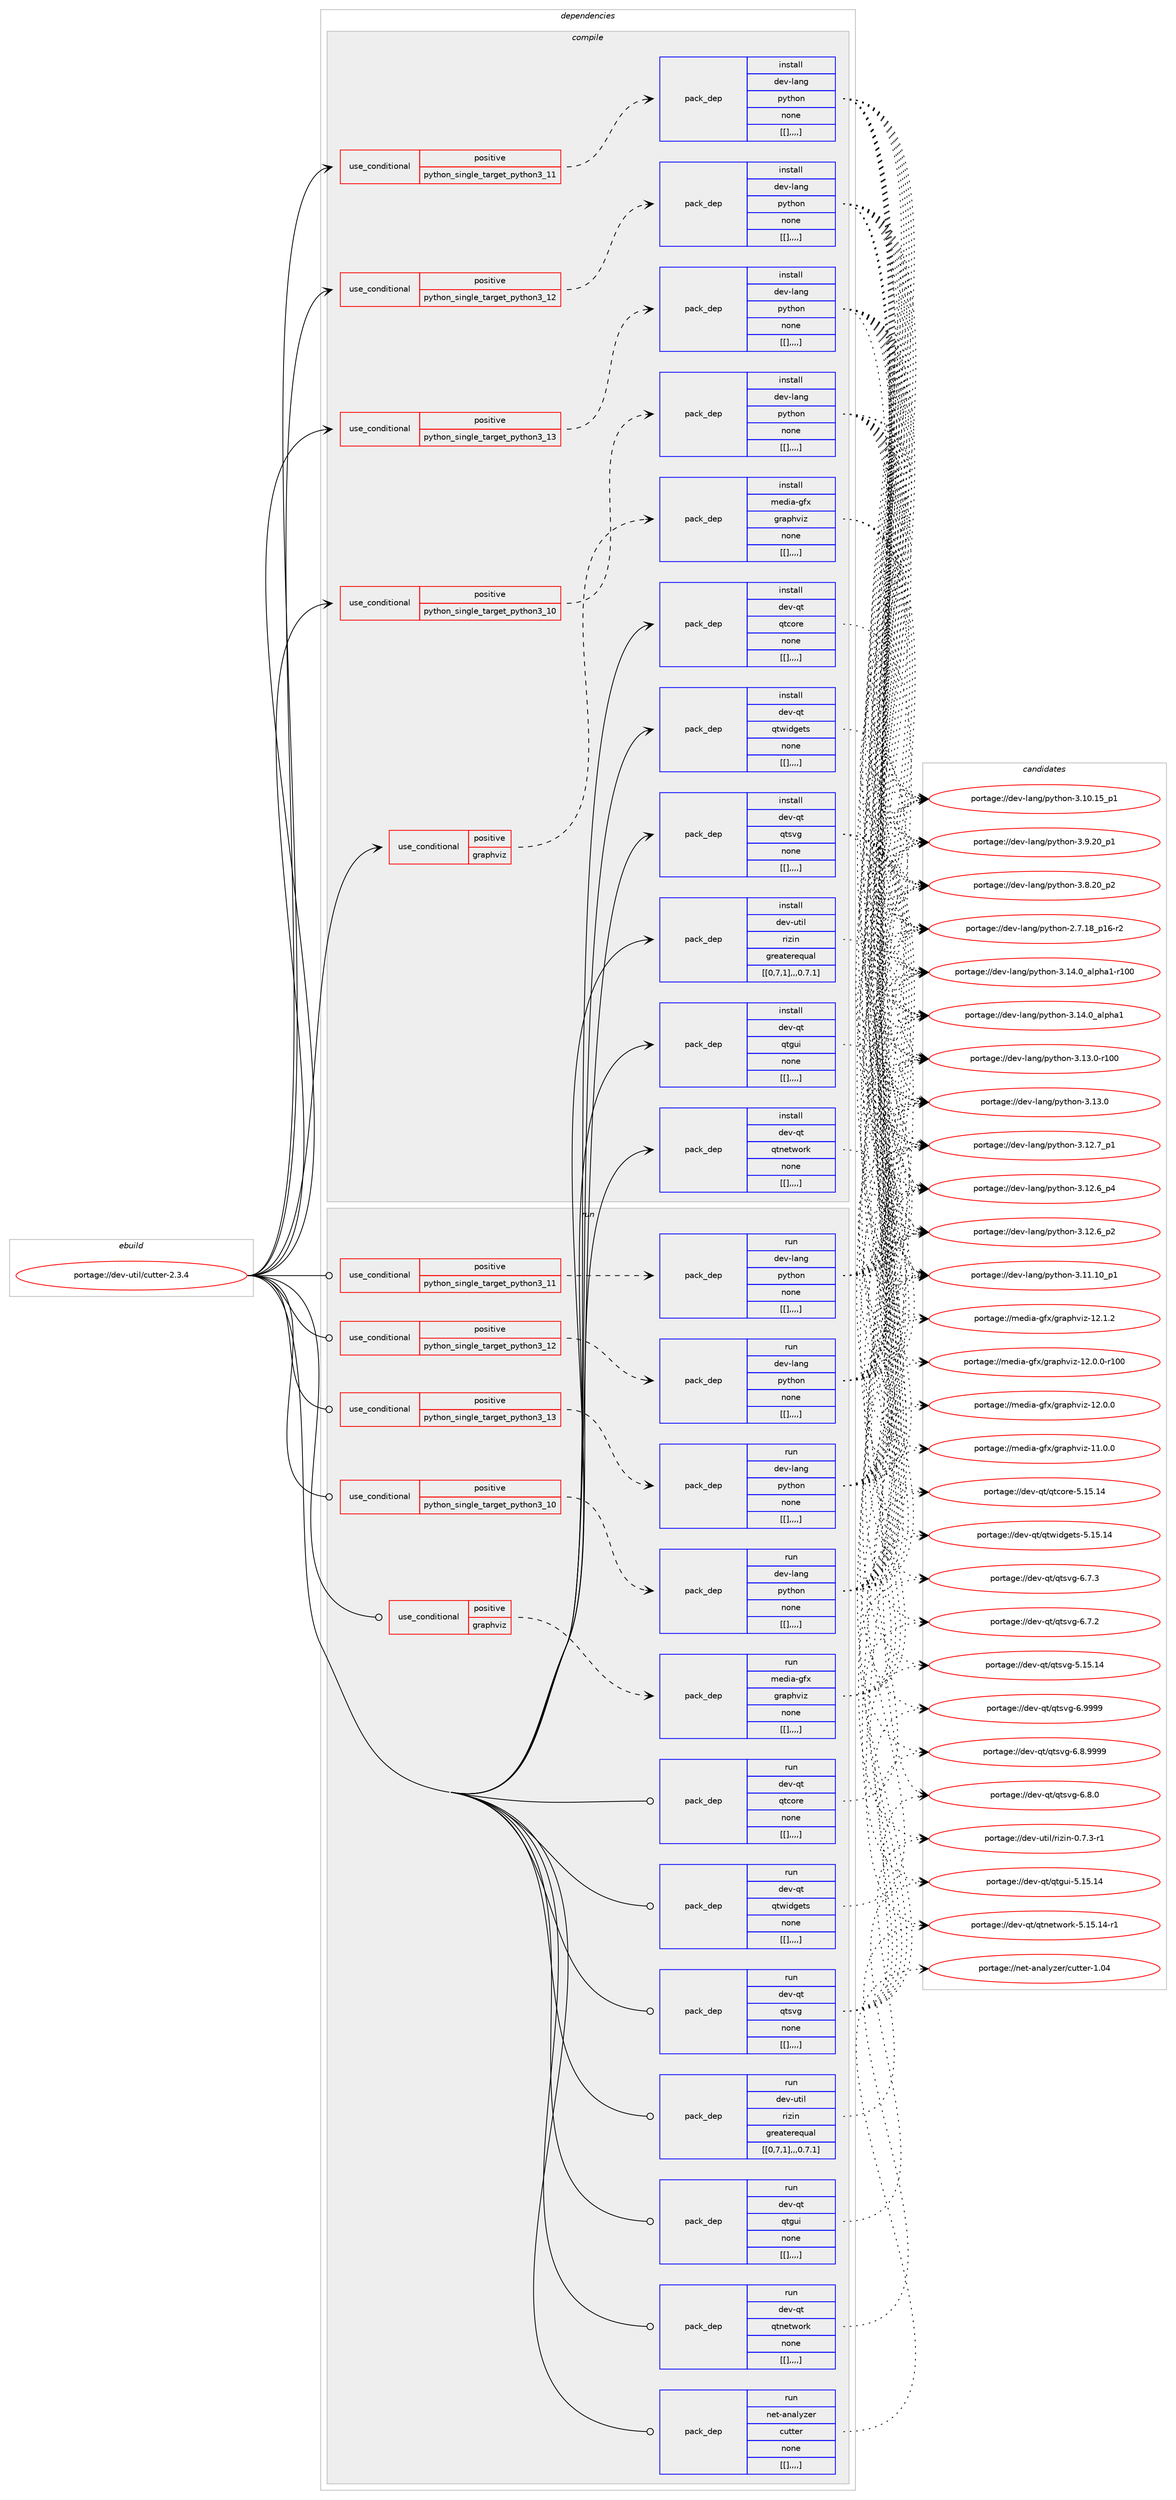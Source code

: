digraph prolog {

# *************
# Graph options
# *************

newrank=true;
concentrate=true;
compound=true;
graph [rankdir=LR,fontname=Helvetica,fontsize=10,ranksep=1.5];#, ranksep=2.5, nodesep=0.2];
edge  [arrowhead=vee];
node  [fontname=Helvetica,fontsize=10];

# **********
# The ebuild
# **********

subgraph cluster_leftcol {
color=gray;
label=<<i>ebuild</i>>;
id [label="portage://dev-util/cutter-2.3.4", color=red, width=4, href="../dev-util/cutter-2.3.4.svg"];
}

# ****************
# The dependencies
# ****************

subgraph cluster_midcol {
color=gray;
label=<<i>dependencies</i>>;
subgraph cluster_compile {
fillcolor="#eeeeee";
style=filled;
label=<<i>compile</i>>;
subgraph cond64745 {
dependency225465 [label=<<TABLE BORDER="0" CELLBORDER="1" CELLSPACING="0" CELLPADDING="4"><TR><TD ROWSPAN="3" CELLPADDING="10">use_conditional</TD></TR><TR><TD>positive</TD></TR><TR><TD>graphviz</TD></TR></TABLE>>, shape=none, color=red];
subgraph pack159254 {
dependency225512 [label=<<TABLE BORDER="0" CELLBORDER="1" CELLSPACING="0" CELLPADDING="4" WIDTH="220"><TR><TD ROWSPAN="6" CELLPADDING="30">pack_dep</TD></TR><TR><TD WIDTH="110">install</TD></TR><TR><TD>media-gfx</TD></TR><TR><TD>graphviz</TD></TR><TR><TD>none</TD></TR><TR><TD>[[],,,,]</TD></TR></TABLE>>, shape=none, color=blue];
}
dependency225465:e -> dependency225512:w [weight=20,style="dashed",arrowhead="vee"];
}
id:e -> dependency225465:w [weight=20,style="solid",arrowhead="vee"];
subgraph cond64761 {
dependency225524 [label=<<TABLE BORDER="0" CELLBORDER="1" CELLSPACING="0" CELLPADDING="4"><TR><TD ROWSPAN="3" CELLPADDING="10">use_conditional</TD></TR><TR><TD>positive</TD></TR><TR><TD>python_single_target_python3_10</TD></TR></TABLE>>, shape=none, color=red];
subgraph pack159266 {
dependency225565 [label=<<TABLE BORDER="0" CELLBORDER="1" CELLSPACING="0" CELLPADDING="4" WIDTH="220"><TR><TD ROWSPAN="6" CELLPADDING="30">pack_dep</TD></TR><TR><TD WIDTH="110">install</TD></TR><TR><TD>dev-lang</TD></TR><TR><TD>python</TD></TR><TR><TD>none</TD></TR><TR><TD>[[],,,,]</TD></TR></TABLE>>, shape=none, color=blue];
}
dependency225524:e -> dependency225565:w [weight=20,style="dashed",arrowhead="vee"];
}
id:e -> dependency225524:w [weight=20,style="solid",arrowhead="vee"];
subgraph cond64805 {
dependency225615 [label=<<TABLE BORDER="0" CELLBORDER="1" CELLSPACING="0" CELLPADDING="4"><TR><TD ROWSPAN="3" CELLPADDING="10">use_conditional</TD></TR><TR><TD>positive</TD></TR><TR><TD>python_single_target_python3_11</TD></TR></TABLE>>, shape=none, color=red];
subgraph pack159319 {
dependency225618 [label=<<TABLE BORDER="0" CELLBORDER="1" CELLSPACING="0" CELLPADDING="4" WIDTH="220"><TR><TD ROWSPAN="6" CELLPADDING="30">pack_dep</TD></TR><TR><TD WIDTH="110">install</TD></TR><TR><TD>dev-lang</TD></TR><TR><TD>python</TD></TR><TR><TD>none</TD></TR><TR><TD>[[],,,,]</TD></TR></TABLE>>, shape=none, color=blue];
}
dependency225615:e -> dependency225618:w [weight=20,style="dashed",arrowhead="vee"];
}
id:e -> dependency225615:w [weight=20,style="solid",arrowhead="vee"];
subgraph cond64808 {
dependency225629 [label=<<TABLE BORDER="0" CELLBORDER="1" CELLSPACING="0" CELLPADDING="4"><TR><TD ROWSPAN="3" CELLPADDING="10">use_conditional</TD></TR><TR><TD>positive</TD></TR><TR><TD>python_single_target_python3_12</TD></TR></TABLE>>, shape=none, color=red];
subgraph pack159339 {
dependency225675 [label=<<TABLE BORDER="0" CELLBORDER="1" CELLSPACING="0" CELLPADDING="4" WIDTH="220"><TR><TD ROWSPAN="6" CELLPADDING="30">pack_dep</TD></TR><TR><TD WIDTH="110">install</TD></TR><TR><TD>dev-lang</TD></TR><TR><TD>python</TD></TR><TR><TD>none</TD></TR><TR><TD>[[],,,,]</TD></TR></TABLE>>, shape=none, color=blue];
}
dependency225629:e -> dependency225675:w [weight=20,style="dashed",arrowhead="vee"];
}
id:e -> dependency225629:w [weight=20,style="solid",arrowhead="vee"];
subgraph cond64853 {
dependency225740 [label=<<TABLE BORDER="0" CELLBORDER="1" CELLSPACING="0" CELLPADDING="4"><TR><TD ROWSPAN="3" CELLPADDING="10">use_conditional</TD></TR><TR><TD>positive</TD></TR><TR><TD>python_single_target_python3_13</TD></TR></TABLE>>, shape=none, color=red];
subgraph pack159402 {
dependency225744 [label=<<TABLE BORDER="0" CELLBORDER="1" CELLSPACING="0" CELLPADDING="4" WIDTH="220"><TR><TD ROWSPAN="6" CELLPADDING="30">pack_dep</TD></TR><TR><TD WIDTH="110">install</TD></TR><TR><TD>dev-lang</TD></TR><TR><TD>python</TD></TR><TR><TD>none</TD></TR><TR><TD>[[],,,,]</TD></TR></TABLE>>, shape=none, color=blue];
}
dependency225740:e -> dependency225744:w [weight=20,style="dashed",arrowhead="vee"];
}
id:e -> dependency225740:w [weight=20,style="solid",arrowhead="vee"];
subgraph pack159403 {
dependency225768 [label=<<TABLE BORDER="0" CELLBORDER="1" CELLSPACING="0" CELLPADDING="4" WIDTH="220"><TR><TD ROWSPAN="6" CELLPADDING="30">pack_dep</TD></TR><TR><TD WIDTH="110">install</TD></TR><TR><TD>dev-qt</TD></TR><TR><TD>qtcore</TD></TR><TR><TD>none</TD></TR><TR><TD>[[],,,,]</TD></TR></TABLE>>, shape=none, color=blue];
}
id:e -> dependency225768:w [weight=20,style="solid",arrowhead="vee"];
subgraph pack159416 {
dependency225791 [label=<<TABLE BORDER="0" CELLBORDER="1" CELLSPACING="0" CELLPADDING="4" WIDTH="220"><TR><TD ROWSPAN="6" CELLPADDING="30">pack_dep</TD></TR><TR><TD WIDTH="110">install</TD></TR><TR><TD>dev-qt</TD></TR><TR><TD>qtgui</TD></TR><TR><TD>none</TD></TR><TR><TD>[[],,,,]</TD></TR></TABLE>>, shape=none, color=blue];
}
id:e -> dependency225791:w [weight=20,style="solid",arrowhead="vee"];
subgraph pack159427 {
dependency225813 [label=<<TABLE BORDER="0" CELLBORDER="1" CELLSPACING="0" CELLPADDING="4" WIDTH="220"><TR><TD ROWSPAN="6" CELLPADDING="30">pack_dep</TD></TR><TR><TD WIDTH="110">install</TD></TR><TR><TD>dev-qt</TD></TR><TR><TD>qtnetwork</TD></TR><TR><TD>none</TD></TR><TR><TD>[[],,,,]</TD></TR></TABLE>>, shape=none, color=blue];
}
id:e -> dependency225813:w [weight=20,style="solid",arrowhead="vee"];
subgraph pack159441 {
dependency225819 [label=<<TABLE BORDER="0" CELLBORDER="1" CELLSPACING="0" CELLPADDING="4" WIDTH="220"><TR><TD ROWSPAN="6" CELLPADDING="30">pack_dep</TD></TR><TR><TD WIDTH="110">install</TD></TR><TR><TD>dev-qt</TD></TR><TR><TD>qtsvg</TD></TR><TR><TD>none</TD></TR><TR><TD>[[],,,,]</TD></TR></TABLE>>, shape=none, color=blue];
}
id:e -> dependency225819:w [weight=20,style="solid",arrowhead="vee"];
subgraph pack159465 {
dependency225878 [label=<<TABLE BORDER="0" CELLBORDER="1" CELLSPACING="0" CELLPADDING="4" WIDTH="220"><TR><TD ROWSPAN="6" CELLPADDING="30">pack_dep</TD></TR><TR><TD WIDTH="110">install</TD></TR><TR><TD>dev-qt</TD></TR><TR><TD>qtwidgets</TD></TR><TR><TD>none</TD></TR><TR><TD>[[],,,,]</TD></TR></TABLE>>, shape=none, color=blue];
}
id:e -> dependency225878:w [weight=20,style="solid",arrowhead="vee"];
subgraph pack159489 {
dependency225894 [label=<<TABLE BORDER="0" CELLBORDER="1" CELLSPACING="0" CELLPADDING="4" WIDTH="220"><TR><TD ROWSPAN="6" CELLPADDING="30">pack_dep</TD></TR><TR><TD WIDTH="110">install</TD></TR><TR><TD>dev-util</TD></TR><TR><TD>rizin</TD></TR><TR><TD>greaterequal</TD></TR><TR><TD>[[0,7,1],,,0.7.1]</TD></TR></TABLE>>, shape=none, color=blue];
}
id:e -> dependency225894:w [weight=20,style="solid",arrowhead="vee"];
}
subgraph cluster_compileandrun {
fillcolor="#eeeeee";
style=filled;
label=<<i>compile and run</i>>;
}
subgraph cluster_run {
fillcolor="#eeeeee";
style=filled;
label=<<i>run</i>>;
subgraph cond64913 {
dependency225920 [label=<<TABLE BORDER="0" CELLBORDER="1" CELLSPACING="0" CELLPADDING="4"><TR><TD ROWSPAN="3" CELLPADDING="10">use_conditional</TD></TR><TR><TD>positive</TD></TR><TR><TD>graphviz</TD></TR></TABLE>>, shape=none, color=red];
subgraph pack159515 {
dependency225970 [label=<<TABLE BORDER="0" CELLBORDER="1" CELLSPACING="0" CELLPADDING="4" WIDTH="220"><TR><TD ROWSPAN="6" CELLPADDING="30">pack_dep</TD></TR><TR><TD WIDTH="110">run</TD></TR><TR><TD>media-gfx</TD></TR><TR><TD>graphviz</TD></TR><TR><TD>none</TD></TR><TR><TD>[[],,,,]</TD></TR></TABLE>>, shape=none, color=blue];
}
dependency225920:e -> dependency225970:w [weight=20,style="dashed",arrowhead="vee"];
}
id:e -> dependency225920:w [weight=20,style="solid",arrowhead="odot"];
subgraph cond64942 {
dependency225994 [label=<<TABLE BORDER="0" CELLBORDER="1" CELLSPACING="0" CELLPADDING="4"><TR><TD ROWSPAN="3" CELLPADDING="10">use_conditional</TD></TR><TR><TD>positive</TD></TR><TR><TD>python_single_target_python3_10</TD></TR></TABLE>>, shape=none, color=red];
subgraph pack159547 {
dependency226062 [label=<<TABLE BORDER="0" CELLBORDER="1" CELLSPACING="0" CELLPADDING="4" WIDTH="220"><TR><TD ROWSPAN="6" CELLPADDING="30">pack_dep</TD></TR><TR><TD WIDTH="110">run</TD></TR><TR><TD>dev-lang</TD></TR><TR><TD>python</TD></TR><TR><TD>none</TD></TR><TR><TD>[[],,,,]</TD></TR></TABLE>>, shape=none, color=blue];
}
dependency225994:e -> dependency226062:w [weight=20,style="dashed",arrowhead="vee"];
}
id:e -> dependency225994:w [weight=20,style="solid",arrowhead="odot"];
subgraph cond64968 {
dependency226071 [label=<<TABLE BORDER="0" CELLBORDER="1" CELLSPACING="0" CELLPADDING="4"><TR><TD ROWSPAN="3" CELLPADDING="10">use_conditional</TD></TR><TR><TD>positive</TD></TR><TR><TD>python_single_target_python3_11</TD></TR></TABLE>>, shape=none, color=red];
subgraph pack159615 {
dependency226094 [label=<<TABLE BORDER="0" CELLBORDER="1" CELLSPACING="0" CELLPADDING="4" WIDTH="220"><TR><TD ROWSPAN="6" CELLPADDING="30">pack_dep</TD></TR><TR><TD WIDTH="110">run</TD></TR><TR><TD>dev-lang</TD></TR><TR><TD>python</TD></TR><TR><TD>none</TD></TR><TR><TD>[[],,,,]</TD></TR></TABLE>>, shape=none, color=blue];
}
dependency226071:e -> dependency226094:w [weight=20,style="dashed",arrowhead="vee"];
}
id:e -> dependency226071:w [weight=20,style="solid",arrowhead="odot"];
subgraph cond64985 {
dependency226125 [label=<<TABLE BORDER="0" CELLBORDER="1" CELLSPACING="0" CELLPADDING="4"><TR><TD ROWSPAN="3" CELLPADDING="10">use_conditional</TD></TR><TR><TD>positive</TD></TR><TR><TD>python_single_target_python3_12</TD></TR></TABLE>>, shape=none, color=red];
subgraph pack159643 {
dependency226134 [label=<<TABLE BORDER="0" CELLBORDER="1" CELLSPACING="0" CELLPADDING="4" WIDTH="220"><TR><TD ROWSPAN="6" CELLPADDING="30">pack_dep</TD></TR><TR><TD WIDTH="110">run</TD></TR><TR><TD>dev-lang</TD></TR><TR><TD>python</TD></TR><TR><TD>none</TD></TR><TR><TD>[[],,,,]</TD></TR></TABLE>>, shape=none, color=blue];
}
dependency226125:e -> dependency226134:w [weight=20,style="dashed",arrowhead="vee"];
}
id:e -> dependency226125:w [weight=20,style="solid",arrowhead="odot"];
subgraph cond64991 {
dependency226151 [label=<<TABLE BORDER="0" CELLBORDER="1" CELLSPACING="0" CELLPADDING="4"><TR><TD ROWSPAN="3" CELLPADDING="10">use_conditional</TD></TR><TR><TD>positive</TD></TR><TR><TD>python_single_target_python3_13</TD></TR></TABLE>>, shape=none, color=red];
subgraph pack159658 {
dependency226167 [label=<<TABLE BORDER="0" CELLBORDER="1" CELLSPACING="0" CELLPADDING="4" WIDTH="220"><TR><TD ROWSPAN="6" CELLPADDING="30">pack_dep</TD></TR><TR><TD WIDTH="110">run</TD></TR><TR><TD>dev-lang</TD></TR><TR><TD>python</TD></TR><TR><TD>none</TD></TR><TR><TD>[[],,,,]</TD></TR></TABLE>>, shape=none, color=blue];
}
dependency226151:e -> dependency226167:w [weight=20,style="dashed",arrowhead="vee"];
}
id:e -> dependency226151:w [weight=20,style="solid",arrowhead="odot"];
subgraph pack159683 {
dependency226197 [label=<<TABLE BORDER="0" CELLBORDER="1" CELLSPACING="0" CELLPADDING="4" WIDTH="220"><TR><TD ROWSPAN="6" CELLPADDING="30">pack_dep</TD></TR><TR><TD WIDTH="110">run</TD></TR><TR><TD>dev-qt</TD></TR><TR><TD>qtcore</TD></TR><TR><TD>none</TD></TR><TR><TD>[[],,,,]</TD></TR></TABLE>>, shape=none, color=blue];
}
id:e -> dependency226197:w [weight=20,style="solid",arrowhead="odot"];
subgraph pack159687 {
dependency226200 [label=<<TABLE BORDER="0" CELLBORDER="1" CELLSPACING="0" CELLPADDING="4" WIDTH="220"><TR><TD ROWSPAN="6" CELLPADDING="30">pack_dep</TD></TR><TR><TD WIDTH="110">run</TD></TR><TR><TD>dev-qt</TD></TR><TR><TD>qtgui</TD></TR><TR><TD>none</TD></TR><TR><TD>[[],,,,]</TD></TR></TABLE>>, shape=none, color=blue];
}
id:e -> dependency226200:w [weight=20,style="solid",arrowhead="odot"];
subgraph pack159709 {
dependency226244 [label=<<TABLE BORDER="0" CELLBORDER="1" CELLSPACING="0" CELLPADDING="4" WIDTH="220"><TR><TD ROWSPAN="6" CELLPADDING="30">pack_dep</TD></TR><TR><TD WIDTH="110">run</TD></TR><TR><TD>dev-qt</TD></TR><TR><TD>qtnetwork</TD></TR><TR><TD>none</TD></TR><TR><TD>[[],,,,]</TD></TR></TABLE>>, shape=none, color=blue];
}
id:e -> dependency226244:w [weight=20,style="solid",arrowhead="odot"];
subgraph pack159727 {
dependency226334 [label=<<TABLE BORDER="0" CELLBORDER="1" CELLSPACING="0" CELLPADDING="4" WIDTH="220"><TR><TD ROWSPAN="6" CELLPADDING="30">pack_dep</TD></TR><TR><TD WIDTH="110">run</TD></TR><TR><TD>dev-qt</TD></TR><TR><TD>qtsvg</TD></TR><TR><TD>none</TD></TR><TR><TD>[[],,,,]</TD></TR></TABLE>>, shape=none, color=blue];
}
id:e -> dependency226334:w [weight=20,style="solid",arrowhead="odot"];
subgraph pack159776 {
dependency226340 [label=<<TABLE BORDER="0" CELLBORDER="1" CELLSPACING="0" CELLPADDING="4" WIDTH="220"><TR><TD ROWSPAN="6" CELLPADDING="30">pack_dep</TD></TR><TR><TD WIDTH="110">run</TD></TR><TR><TD>dev-qt</TD></TR><TR><TD>qtwidgets</TD></TR><TR><TD>none</TD></TR><TR><TD>[[],,,,]</TD></TR></TABLE>>, shape=none, color=blue];
}
id:e -> dependency226340:w [weight=20,style="solid",arrowhead="odot"];
subgraph pack159782 {
dependency226363 [label=<<TABLE BORDER="0" CELLBORDER="1" CELLSPACING="0" CELLPADDING="4" WIDTH="220"><TR><TD ROWSPAN="6" CELLPADDING="30">pack_dep</TD></TR><TR><TD WIDTH="110">run</TD></TR><TR><TD>dev-util</TD></TR><TR><TD>rizin</TD></TR><TR><TD>greaterequal</TD></TR><TR><TD>[[0,7,1],,,0.7.1]</TD></TR></TABLE>>, shape=none, color=blue];
}
id:e -> dependency226363:w [weight=20,style="solid",arrowhead="odot"];
subgraph pack159795 {
dependency226368 [label=<<TABLE BORDER="0" CELLBORDER="1" CELLSPACING="0" CELLPADDING="4" WIDTH="220"><TR><TD ROWSPAN="6" CELLPADDING="30">pack_dep</TD></TR><TR><TD WIDTH="110">run</TD></TR><TR><TD>net-analyzer</TD></TR><TR><TD>cutter</TD></TR><TR><TD>none</TD></TR><TR><TD>[[],,,,]</TD></TR></TABLE>>, shape=none, color=blue];
}
id:e -> dependency226368:w [weight=20,style="solid",arrowhead="odot"];
}
}

# **************
# The candidates
# **************

subgraph cluster_choices {
rank=same;
color=gray;
label=<<i>candidates</i>>;

subgraph choice159387 {
color=black;
nodesep=1;
choice1091011001059745103102120471031149711210411810512245495046494650 [label="portage://media-gfx/graphviz-12.1.2", color=red, width=4,href="../media-gfx/graphviz-12.1.2.svg"];
choice109101100105974510310212047103114971121041181051224549504648464845114494848 [label="portage://media-gfx/graphviz-12.0.0-r100", color=red, width=4,href="../media-gfx/graphviz-12.0.0-r100.svg"];
choice1091011001059745103102120471031149711210411810512245495046484648 [label="portage://media-gfx/graphviz-12.0.0", color=red, width=4,href="../media-gfx/graphviz-12.0.0.svg"];
choice1091011001059745103102120471031149711210411810512245494946484648 [label="portage://media-gfx/graphviz-11.0.0", color=red, width=4,href="../media-gfx/graphviz-11.0.0.svg"];
dependency225512:e -> choice1091011001059745103102120471031149711210411810512245495046494650:w [style=dotted,weight="100"];
dependency225512:e -> choice109101100105974510310212047103114971121041181051224549504648464845114494848:w [style=dotted,weight="100"];
dependency225512:e -> choice1091011001059745103102120471031149711210411810512245495046484648:w [style=dotted,weight="100"];
dependency225512:e -> choice1091011001059745103102120471031149711210411810512245494946484648:w [style=dotted,weight="100"];
}
subgraph choice159408 {
color=black;
nodesep=1;
choice100101118451089711010347112121116104111110455146495246489597108112104974945114494848 [label="portage://dev-lang/python-3.14.0_alpha1-r100", color=red, width=4,href="../dev-lang/python-3.14.0_alpha1-r100.svg"];
choice1001011184510897110103471121211161041111104551464952464895971081121049749 [label="portage://dev-lang/python-3.14.0_alpha1", color=red, width=4,href="../dev-lang/python-3.14.0_alpha1.svg"];
choice1001011184510897110103471121211161041111104551464951464845114494848 [label="portage://dev-lang/python-3.13.0-r100", color=red, width=4,href="../dev-lang/python-3.13.0-r100.svg"];
choice10010111845108971101034711212111610411111045514649514648 [label="portage://dev-lang/python-3.13.0", color=red, width=4,href="../dev-lang/python-3.13.0.svg"];
choice100101118451089711010347112121116104111110455146495046559511249 [label="portage://dev-lang/python-3.12.7_p1", color=red, width=4,href="../dev-lang/python-3.12.7_p1.svg"];
choice100101118451089711010347112121116104111110455146495046549511252 [label="portage://dev-lang/python-3.12.6_p4", color=red, width=4,href="../dev-lang/python-3.12.6_p4.svg"];
choice100101118451089711010347112121116104111110455146495046549511250 [label="portage://dev-lang/python-3.12.6_p2", color=red, width=4,href="../dev-lang/python-3.12.6_p2.svg"];
choice10010111845108971101034711212111610411111045514649494649489511249 [label="portage://dev-lang/python-3.11.10_p1", color=red, width=4,href="../dev-lang/python-3.11.10_p1.svg"];
choice10010111845108971101034711212111610411111045514649484649539511249 [label="portage://dev-lang/python-3.10.15_p1", color=red, width=4,href="../dev-lang/python-3.10.15_p1.svg"];
choice100101118451089711010347112121116104111110455146574650489511249 [label="portage://dev-lang/python-3.9.20_p1", color=red, width=4,href="../dev-lang/python-3.9.20_p1.svg"];
choice100101118451089711010347112121116104111110455146564650489511250 [label="portage://dev-lang/python-3.8.20_p2", color=red, width=4,href="../dev-lang/python-3.8.20_p2.svg"];
choice100101118451089711010347112121116104111110455046554649569511249544511450 [label="portage://dev-lang/python-2.7.18_p16-r2", color=red, width=4,href="../dev-lang/python-2.7.18_p16-r2.svg"];
dependency225565:e -> choice100101118451089711010347112121116104111110455146495246489597108112104974945114494848:w [style=dotted,weight="100"];
dependency225565:e -> choice1001011184510897110103471121211161041111104551464952464895971081121049749:w [style=dotted,weight="100"];
dependency225565:e -> choice1001011184510897110103471121211161041111104551464951464845114494848:w [style=dotted,weight="100"];
dependency225565:e -> choice10010111845108971101034711212111610411111045514649514648:w [style=dotted,weight="100"];
dependency225565:e -> choice100101118451089711010347112121116104111110455146495046559511249:w [style=dotted,weight="100"];
dependency225565:e -> choice100101118451089711010347112121116104111110455146495046549511252:w [style=dotted,weight="100"];
dependency225565:e -> choice100101118451089711010347112121116104111110455146495046549511250:w [style=dotted,weight="100"];
dependency225565:e -> choice10010111845108971101034711212111610411111045514649494649489511249:w [style=dotted,weight="100"];
dependency225565:e -> choice10010111845108971101034711212111610411111045514649484649539511249:w [style=dotted,weight="100"];
dependency225565:e -> choice100101118451089711010347112121116104111110455146574650489511249:w [style=dotted,weight="100"];
dependency225565:e -> choice100101118451089711010347112121116104111110455146564650489511250:w [style=dotted,weight="100"];
dependency225565:e -> choice100101118451089711010347112121116104111110455046554649569511249544511450:w [style=dotted,weight="100"];
}
subgraph choice159424 {
color=black;
nodesep=1;
choice100101118451089711010347112121116104111110455146495246489597108112104974945114494848 [label="portage://dev-lang/python-3.14.0_alpha1-r100", color=red, width=4,href="../dev-lang/python-3.14.0_alpha1-r100.svg"];
choice1001011184510897110103471121211161041111104551464952464895971081121049749 [label="portage://dev-lang/python-3.14.0_alpha1", color=red, width=4,href="../dev-lang/python-3.14.0_alpha1.svg"];
choice1001011184510897110103471121211161041111104551464951464845114494848 [label="portage://dev-lang/python-3.13.0-r100", color=red, width=4,href="../dev-lang/python-3.13.0-r100.svg"];
choice10010111845108971101034711212111610411111045514649514648 [label="portage://dev-lang/python-3.13.0", color=red, width=4,href="../dev-lang/python-3.13.0.svg"];
choice100101118451089711010347112121116104111110455146495046559511249 [label="portage://dev-lang/python-3.12.7_p1", color=red, width=4,href="../dev-lang/python-3.12.7_p1.svg"];
choice100101118451089711010347112121116104111110455146495046549511252 [label="portage://dev-lang/python-3.12.6_p4", color=red, width=4,href="../dev-lang/python-3.12.6_p4.svg"];
choice100101118451089711010347112121116104111110455146495046549511250 [label="portage://dev-lang/python-3.12.6_p2", color=red, width=4,href="../dev-lang/python-3.12.6_p2.svg"];
choice10010111845108971101034711212111610411111045514649494649489511249 [label="portage://dev-lang/python-3.11.10_p1", color=red, width=4,href="../dev-lang/python-3.11.10_p1.svg"];
choice10010111845108971101034711212111610411111045514649484649539511249 [label="portage://dev-lang/python-3.10.15_p1", color=red, width=4,href="../dev-lang/python-3.10.15_p1.svg"];
choice100101118451089711010347112121116104111110455146574650489511249 [label="portage://dev-lang/python-3.9.20_p1", color=red, width=4,href="../dev-lang/python-3.9.20_p1.svg"];
choice100101118451089711010347112121116104111110455146564650489511250 [label="portage://dev-lang/python-3.8.20_p2", color=red, width=4,href="../dev-lang/python-3.8.20_p2.svg"];
choice100101118451089711010347112121116104111110455046554649569511249544511450 [label="portage://dev-lang/python-2.7.18_p16-r2", color=red, width=4,href="../dev-lang/python-2.7.18_p16-r2.svg"];
dependency225618:e -> choice100101118451089711010347112121116104111110455146495246489597108112104974945114494848:w [style=dotted,weight="100"];
dependency225618:e -> choice1001011184510897110103471121211161041111104551464952464895971081121049749:w [style=dotted,weight="100"];
dependency225618:e -> choice1001011184510897110103471121211161041111104551464951464845114494848:w [style=dotted,weight="100"];
dependency225618:e -> choice10010111845108971101034711212111610411111045514649514648:w [style=dotted,weight="100"];
dependency225618:e -> choice100101118451089711010347112121116104111110455146495046559511249:w [style=dotted,weight="100"];
dependency225618:e -> choice100101118451089711010347112121116104111110455146495046549511252:w [style=dotted,weight="100"];
dependency225618:e -> choice100101118451089711010347112121116104111110455146495046549511250:w [style=dotted,weight="100"];
dependency225618:e -> choice10010111845108971101034711212111610411111045514649494649489511249:w [style=dotted,weight="100"];
dependency225618:e -> choice10010111845108971101034711212111610411111045514649484649539511249:w [style=dotted,weight="100"];
dependency225618:e -> choice100101118451089711010347112121116104111110455146574650489511249:w [style=dotted,weight="100"];
dependency225618:e -> choice100101118451089711010347112121116104111110455146564650489511250:w [style=dotted,weight="100"];
dependency225618:e -> choice100101118451089711010347112121116104111110455046554649569511249544511450:w [style=dotted,weight="100"];
}
subgraph choice159450 {
color=black;
nodesep=1;
choice100101118451089711010347112121116104111110455146495246489597108112104974945114494848 [label="portage://dev-lang/python-3.14.0_alpha1-r100", color=red, width=4,href="../dev-lang/python-3.14.0_alpha1-r100.svg"];
choice1001011184510897110103471121211161041111104551464952464895971081121049749 [label="portage://dev-lang/python-3.14.0_alpha1", color=red, width=4,href="../dev-lang/python-3.14.0_alpha1.svg"];
choice1001011184510897110103471121211161041111104551464951464845114494848 [label="portage://dev-lang/python-3.13.0-r100", color=red, width=4,href="../dev-lang/python-3.13.0-r100.svg"];
choice10010111845108971101034711212111610411111045514649514648 [label="portage://dev-lang/python-3.13.0", color=red, width=4,href="../dev-lang/python-3.13.0.svg"];
choice100101118451089711010347112121116104111110455146495046559511249 [label="portage://dev-lang/python-3.12.7_p1", color=red, width=4,href="../dev-lang/python-3.12.7_p1.svg"];
choice100101118451089711010347112121116104111110455146495046549511252 [label="portage://dev-lang/python-3.12.6_p4", color=red, width=4,href="../dev-lang/python-3.12.6_p4.svg"];
choice100101118451089711010347112121116104111110455146495046549511250 [label="portage://dev-lang/python-3.12.6_p2", color=red, width=4,href="../dev-lang/python-3.12.6_p2.svg"];
choice10010111845108971101034711212111610411111045514649494649489511249 [label="portage://dev-lang/python-3.11.10_p1", color=red, width=4,href="../dev-lang/python-3.11.10_p1.svg"];
choice10010111845108971101034711212111610411111045514649484649539511249 [label="portage://dev-lang/python-3.10.15_p1", color=red, width=4,href="../dev-lang/python-3.10.15_p1.svg"];
choice100101118451089711010347112121116104111110455146574650489511249 [label="portage://dev-lang/python-3.9.20_p1", color=red, width=4,href="../dev-lang/python-3.9.20_p1.svg"];
choice100101118451089711010347112121116104111110455146564650489511250 [label="portage://dev-lang/python-3.8.20_p2", color=red, width=4,href="../dev-lang/python-3.8.20_p2.svg"];
choice100101118451089711010347112121116104111110455046554649569511249544511450 [label="portage://dev-lang/python-2.7.18_p16-r2", color=red, width=4,href="../dev-lang/python-2.7.18_p16-r2.svg"];
dependency225675:e -> choice100101118451089711010347112121116104111110455146495246489597108112104974945114494848:w [style=dotted,weight="100"];
dependency225675:e -> choice1001011184510897110103471121211161041111104551464952464895971081121049749:w [style=dotted,weight="100"];
dependency225675:e -> choice1001011184510897110103471121211161041111104551464951464845114494848:w [style=dotted,weight="100"];
dependency225675:e -> choice10010111845108971101034711212111610411111045514649514648:w [style=dotted,weight="100"];
dependency225675:e -> choice100101118451089711010347112121116104111110455146495046559511249:w [style=dotted,weight="100"];
dependency225675:e -> choice100101118451089711010347112121116104111110455146495046549511252:w [style=dotted,weight="100"];
dependency225675:e -> choice100101118451089711010347112121116104111110455146495046549511250:w [style=dotted,weight="100"];
dependency225675:e -> choice10010111845108971101034711212111610411111045514649494649489511249:w [style=dotted,weight="100"];
dependency225675:e -> choice10010111845108971101034711212111610411111045514649484649539511249:w [style=dotted,weight="100"];
dependency225675:e -> choice100101118451089711010347112121116104111110455146574650489511249:w [style=dotted,weight="100"];
dependency225675:e -> choice100101118451089711010347112121116104111110455146564650489511250:w [style=dotted,weight="100"];
dependency225675:e -> choice100101118451089711010347112121116104111110455046554649569511249544511450:w [style=dotted,weight="100"];
}
subgraph choice159472 {
color=black;
nodesep=1;
choice100101118451089711010347112121116104111110455146495246489597108112104974945114494848 [label="portage://dev-lang/python-3.14.0_alpha1-r100", color=red, width=4,href="../dev-lang/python-3.14.0_alpha1-r100.svg"];
choice1001011184510897110103471121211161041111104551464952464895971081121049749 [label="portage://dev-lang/python-3.14.0_alpha1", color=red, width=4,href="../dev-lang/python-3.14.0_alpha1.svg"];
choice1001011184510897110103471121211161041111104551464951464845114494848 [label="portage://dev-lang/python-3.13.0-r100", color=red, width=4,href="../dev-lang/python-3.13.0-r100.svg"];
choice10010111845108971101034711212111610411111045514649514648 [label="portage://dev-lang/python-3.13.0", color=red, width=4,href="../dev-lang/python-3.13.0.svg"];
choice100101118451089711010347112121116104111110455146495046559511249 [label="portage://dev-lang/python-3.12.7_p1", color=red, width=4,href="../dev-lang/python-3.12.7_p1.svg"];
choice100101118451089711010347112121116104111110455146495046549511252 [label="portage://dev-lang/python-3.12.6_p4", color=red, width=4,href="../dev-lang/python-3.12.6_p4.svg"];
choice100101118451089711010347112121116104111110455146495046549511250 [label="portage://dev-lang/python-3.12.6_p2", color=red, width=4,href="../dev-lang/python-3.12.6_p2.svg"];
choice10010111845108971101034711212111610411111045514649494649489511249 [label="portage://dev-lang/python-3.11.10_p1", color=red, width=4,href="../dev-lang/python-3.11.10_p1.svg"];
choice10010111845108971101034711212111610411111045514649484649539511249 [label="portage://dev-lang/python-3.10.15_p1", color=red, width=4,href="../dev-lang/python-3.10.15_p1.svg"];
choice100101118451089711010347112121116104111110455146574650489511249 [label="portage://dev-lang/python-3.9.20_p1", color=red, width=4,href="../dev-lang/python-3.9.20_p1.svg"];
choice100101118451089711010347112121116104111110455146564650489511250 [label="portage://dev-lang/python-3.8.20_p2", color=red, width=4,href="../dev-lang/python-3.8.20_p2.svg"];
choice100101118451089711010347112121116104111110455046554649569511249544511450 [label="portage://dev-lang/python-2.7.18_p16-r2", color=red, width=4,href="../dev-lang/python-2.7.18_p16-r2.svg"];
dependency225744:e -> choice100101118451089711010347112121116104111110455146495246489597108112104974945114494848:w [style=dotted,weight="100"];
dependency225744:e -> choice1001011184510897110103471121211161041111104551464952464895971081121049749:w [style=dotted,weight="100"];
dependency225744:e -> choice1001011184510897110103471121211161041111104551464951464845114494848:w [style=dotted,weight="100"];
dependency225744:e -> choice10010111845108971101034711212111610411111045514649514648:w [style=dotted,weight="100"];
dependency225744:e -> choice100101118451089711010347112121116104111110455146495046559511249:w [style=dotted,weight="100"];
dependency225744:e -> choice100101118451089711010347112121116104111110455146495046549511252:w [style=dotted,weight="100"];
dependency225744:e -> choice100101118451089711010347112121116104111110455146495046549511250:w [style=dotted,weight="100"];
dependency225744:e -> choice10010111845108971101034711212111610411111045514649494649489511249:w [style=dotted,weight="100"];
dependency225744:e -> choice10010111845108971101034711212111610411111045514649484649539511249:w [style=dotted,weight="100"];
dependency225744:e -> choice100101118451089711010347112121116104111110455146574650489511249:w [style=dotted,weight="100"];
dependency225744:e -> choice100101118451089711010347112121116104111110455146564650489511250:w [style=dotted,weight="100"];
dependency225744:e -> choice100101118451089711010347112121116104111110455046554649569511249544511450:w [style=dotted,weight="100"];
}
subgraph choice159501 {
color=black;
nodesep=1;
choice1001011184511311647113116991111141014553464953464952 [label="portage://dev-qt/qtcore-5.15.14", color=red, width=4,href="../dev-qt/qtcore-5.15.14.svg"];
dependency225768:e -> choice1001011184511311647113116991111141014553464953464952:w [style=dotted,weight="100"];
}
subgraph choice159512 {
color=black;
nodesep=1;
choice10010111845113116471131161031171054553464953464952 [label="portage://dev-qt/qtgui-5.15.14", color=red, width=4,href="../dev-qt/qtgui-5.15.14.svg"];
dependency225791:e -> choice10010111845113116471131161031171054553464953464952:w [style=dotted,weight="100"];
}
subgraph choice159514 {
color=black;
nodesep=1;
choice100101118451131164711311611010111611911111410745534649534649524511449 [label="portage://dev-qt/qtnetwork-5.15.14-r1", color=red, width=4,href="../dev-qt/qtnetwork-5.15.14-r1.svg"];
dependency225813:e -> choice100101118451131164711311611010111611911111410745534649534649524511449:w [style=dotted,weight="100"];
}
subgraph choice159516 {
color=black;
nodesep=1;
choice100101118451131164711311611511810345544657575757 [label="portage://dev-qt/qtsvg-6.9999", color=red, width=4,href="../dev-qt/qtsvg-6.9999.svg"];
choice1001011184511311647113116115118103455446564657575757 [label="portage://dev-qt/qtsvg-6.8.9999", color=red, width=4,href="../dev-qt/qtsvg-6.8.9999.svg"];
choice1001011184511311647113116115118103455446564648 [label="portage://dev-qt/qtsvg-6.8.0", color=red, width=4,href="../dev-qt/qtsvg-6.8.0.svg"];
choice1001011184511311647113116115118103455446554651 [label="portage://dev-qt/qtsvg-6.7.3", color=red, width=4,href="../dev-qt/qtsvg-6.7.3.svg"];
choice1001011184511311647113116115118103455446554650 [label="portage://dev-qt/qtsvg-6.7.2", color=red, width=4,href="../dev-qt/qtsvg-6.7.2.svg"];
choice10010111845113116471131161151181034553464953464952 [label="portage://dev-qt/qtsvg-5.15.14", color=red, width=4,href="../dev-qt/qtsvg-5.15.14.svg"];
dependency225819:e -> choice100101118451131164711311611511810345544657575757:w [style=dotted,weight="100"];
dependency225819:e -> choice1001011184511311647113116115118103455446564657575757:w [style=dotted,weight="100"];
dependency225819:e -> choice1001011184511311647113116115118103455446564648:w [style=dotted,weight="100"];
dependency225819:e -> choice1001011184511311647113116115118103455446554651:w [style=dotted,weight="100"];
dependency225819:e -> choice1001011184511311647113116115118103455446554650:w [style=dotted,weight="100"];
dependency225819:e -> choice10010111845113116471131161151181034553464953464952:w [style=dotted,weight="100"];
}
subgraph choice159524 {
color=black;
nodesep=1;
choice10010111845113116471131161191051001031011161154553464953464952 [label="portage://dev-qt/qtwidgets-5.15.14", color=red, width=4,href="../dev-qt/qtwidgets-5.15.14.svg"];
dependency225878:e -> choice10010111845113116471131161191051001031011161154553464953464952:w [style=dotted,weight="100"];
}
subgraph choice159528 {
color=black;
nodesep=1;
choice10010111845117116105108471141051221051104548465546514511449 [label="portage://dev-util/rizin-0.7.3-r1", color=red, width=4,href="../dev-util/rizin-0.7.3-r1.svg"];
dependency225894:e -> choice10010111845117116105108471141051221051104548465546514511449:w [style=dotted,weight="100"];
}
subgraph choice159529 {
color=black;
nodesep=1;
choice1091011001059745103102120471031149711210411810512245495046494650 [label="portage://media-gfx/graphviz-12.1.2", color=red, width=4,href="../media-gfx/graphviz-12.1.2.svg"];
choice109101100105974510310212047103114971121041181051224549504648464845114494848 [label="portage://media-gfx/graphviz-12.0.0-r100", color=red, width=4,href="../media-gfx/graphviz-12.0.0-r100.svg"];
choice1091011001059745103102120471031149711210411810512245495046484648 [label="portage://media-gfx/graphviz-12.0.0", color=red, width=4,href="../media-gfx/graphviz-12.0.0.svg"];
choice1091011001059745103102120471031149711210411810512245494946484648 [label="portage://media-gfx/graphviz-11.0.0", color=red, width=4,href="../media-gfx/graphviz-11.0.0.svg"];
dependency225970:e -> choice1091011001059745103102120471031149711210411810512245495046494650:w [style=dotted,weight="100"];
dependency225970:e -> choice109101100105974510310212047103114971121041181051224549504648464845114494848:w [style=dotted,weight="100"];
dependency225970:e -> choice1091011001059745103102120471031149711210411810512245495046484648:w [style=dotted,weight="100"];
dependency225970:e -> choice1091011001059745103102120471031149711210411810512245494946484648:w [style=dotted,weight="100"];
}
subgraph choice159560 {
color=black;
nodesep=1;
choice100101118451089711010347112121116104111110455146495246489597108112104974945114494848 [label="portage://dev-lang/python-3.14.0_alpha1-r100", color=red, width=4,href="../dev-lang/python-3.14.0_alpha1-r100.svg"];
choice1001011184510897110103471121211161041111104551464952464895971081121049749 [label="portage://dev-lang/python-3.14.0_alpha1", color=red, width=4,href="../dev-lang/python-3.14.0_alpha1.svg"];
choice1001011184510897110103471121211161041111104551464951464845114494848 [label="portage://dev-lang/python-3.13.0-r100", color=red, width=4,href="../dev-lang/python-3.13.0-r100.svg"];
choice10010111845108971101034711212111610411111045514649514648 [label="portage://dev-lang/python-3.13.0", color=red, width=4,href="../dev-lang/python-3.13.0.svg"];
choice100101118451089711010347112121116104111110455146495046559511249 [label="portage://dev-lang/python-3.12.7_p1", color=red, width=4,href="../dev-lang/python-3.12.7_p1.svg"];
choice100101118451089711010347112121116104111110455146495046549511252 [label="portage://dev-lang/python-3.12.6_p4", color=red, width=4,href="../dev-lang/python-3.12.6_p4.svg"];
choice100101118451089711010347112121116104111110455146495046549511250 [label="portage://dev-lang/python-3.12.6_p2", color=red, width=4,href="../dev-lang/python-3.12.6_p2.svg"];
choice10010111845108971101034711212111610411111045514649494649489511249 [label="portage://dev-lang/python-3.11.10_p1", color=red, width=4,href="../dev-lang/python-3.11.10_p1.svg"];
choice10010111845108971101034711212111610411111045514649484649539511249 [label="portage://dev-lang/python-3.10.15_p1", color=red, width=4,href="../dev-lang/python-3.10.15_p1.svg"];
choice100101118451089711010347112121116104111110455146574650489511249 [label="portage://dev-lang/python-3.9.20_p1", color=red, width=4,href="../dev-lang/python-3.9.20_p1.svg"];
choice100101118451089711010347112121116104111110455146564650489511250 [label="portage://dev-lang/python-3.8.20_p2", color=red, width=4,href="../dev-lang/python-3.8.20_p2.svg"];
choice100101118451089711010347112121116104111110455046554649569511249544511450 [label="portage://dev-lang/python-2.7.18_p16-r2", color=red, width=4,href="../dev-lang/python-2.7.18_p16-r2.svg"];
dependency226062:e -> choice100101118451089711010347112121116104111110455146495246489597108112104974945114494848:w [style=dotted,weight="100"];
dependency226062:e -> choice1001011184510897110103471121211161041111104551464952464895971081121049749:w [style=dotted,weight="100"];
dependency226062:e -> choice1001011184510897110103471121211161041111104551464951464845114494848:w [style=dotted,weight="100"];
dependency226062:e -> choice10010111845108971101034711212111610411111045514649514648:w [style=dotted,weight="100"];
dependency226062:e -> choice100101118451089711010347112121116104111110455146495046559511249:w [style=dotted,weight="100"];
dependency226062:e -> choice100101118451089711010347112121116104111110455146495046549511252:w [style=dotted,weight="100"];
dependency226062:e -> choice100101118451089711010347112121116104111110455146495046549511250:w [style=dotted,weight="100"];
dependency226062:e -> choice10010111845108971101034711212111610411111045514649494649489511249:w [style=dotted,weight="100"];
dependency226062:e -> choice10010111845108971101034711212111610411111045514649484649539511249:w [style=dotted,weight="100"];
dependency226062:e -> choice100101118451089711010347112121116104111110455146574650489511249:w [style=dotted,weight="100"];
dependency226062:e -> choice100101118451089711010347112121116104111110455146564650489511250:w [style=dotted,weight="100"];
dependency226062:e -> choice100101118451089711010347112121116104111110455046554649569511249544511450:w [style=dotted,weight="100"];
}
subgraph choice159566 {
color=black;
nodesep=1;
choice100101118451089711010347112121116104111110455146495246489597108112104974945114494848 [label="portage://dev-lang/python-3.14.0_alpha1-r100", color=red, width=4,href="../dev-lang/python-3.14.0_alpha1-r100.svg"];
choice1001011184510897110103471121211161041111104551464952464895971081121049749 [label="portage://dev-lang/python-3.14.0_alpha1", color=red, width=4,href="../dev-lang/python-3.14.0_alpha1.svg"];
choice1001011184510897110103471121211161041111104551464951464845114494848 [label="portage://dev-lang/python-3.13.0-r100", color=red, width=4,href="../dev-lang/python-3.13.0-r100.svg"];
choice10010111845108971101034711212111610411111045514649514648 [label="portage://dev-lang/python-3.13.0", color=red, width=4,href="../dev-lang/python-3.13.0.svg"];
choice100101118451089711010347112121116104111110455146495046559511249 [label="portage://dev-lang/python-3.12.7_p1", color=red, width=4,href="../dev-lang/python-3.12.7_p1.svg"];
choice100101118451089711010347112121116104111110455146495046549511252 [label="portage://dev-lang/python-3.12.6_p4", color=red, width=4,href="../dev-lang/python-3.12.6_p4.svg"];
choice100101118451089711010347112121116104111110455146495046549511250 [label="portage://dev-lang/python-3.12.6_p2", color=red, width=4,href="../dev-lang/python-3.12.6_p2.svg"];
choice10010111845108971101034711212111610411111045514649494649489511249 [label="portage://dev-lang/python-3.11.10_p1", color=red, width=4,href="../dev-lang/python-3.11.10_p1.svg"];
choice10010111845108971101034711212111610411111045514649484649539511249 [label="portage://dev-lang/python-3.10.15_p1", color=red, width=4,href="../dev-lang/python-3.10.15_p1.svg"];
choice100101118451089711010347112121116104111110455146574650489511249 [label="portage://dev-lang/python-3.9.20_p1", color=red, width=4,href="../dev-lang/python-3.9.20_p1.svg"];
choice100101118451089711010347112121116104111110455146564650489511250 [label="portage://dev-lang/python-3.8.20_p2", color=red, width=4,href="../dev-lang/python-3.8.20_p2.svg"];
choice100101118451089711010347112121116104111110455046554649569511249544511450 [label="portage://dev-lang/python-2.7.18_p16-r2", color=red, width=4,href="../dev-lang/python-2.7.18_p16-r2.svg"];
dependency226094:e -> choice100101118451089711010347112121116104111110455146495246489597108112104974945114494848:w [style=dotted,weight="100"];
dependency226094:e -> choice1001011184510897110103471121211161041111104551464952464895971081121049749:w [style=dotted,weight="100"];
dependency226094:e -> choice1001011184510897110103471121211161041111104551464951464845114494848:w [style=dotted,weight="100"];
dependency226094:e -> choice10010111845108971101034711212111610411111045514649514648:w [style=dotted,weight="100"];
dependency226094:e -> choice100101118451089711010347112121116104111110455146495046559511249:w [style=dotted,weight="100"];
dependency226094:e -> choice100101118451089711010347112121116104111110455146495046549511252:w [style=dotted,weight="100"];
dependency226094:e -> choice100101118451089711010347112121116104111110455146495046549511250:w [style=dotted,weight="100"];
dependency226094:e -> choice10010111845108971101034711212111610411111045514649494649489511249:w [style=dotted,weight="100"];
dependency226094:e -> choice10010111845108971101034711212111610411111045514649484649539511249:w [style=dotted,weight="100"];
dependency226094:e -> choice100101118451089711010347112121116104111110455146574650489511249:w [style=dotted,weight="100"];
dependency226094:e -> choice100101118451089711010347112121116104111110455146564650489511250:w [style=dotted,weight="100"];
dependency226094:e -> choice100101118451089711010347112121116104111110455046554649569511249544511450:w [style=dotted,weight="100"];
}
subgraph choice159574 {
color=black;
nodesep=1;
choice100101118451089711010347112121116104111110455146495246489597108112104974945114494848 [label="portage://dev-lang/python-3.14.0_alpha1-r100", color=red, width=4,href="../dev-lang/python-3.14.0_alpha1-r100.svg"];
choice1001011184510897110103471121211161041111104551464952464895971081121049749 [label="portage://dev-lang/python-3.14.0_alpha1", color=red, width=4,href="../dev-lang/python-3.14.0_alpha1.svg"];
choice1001011184510897110103471121211161041111104551464951464845114494848 [label="portage://dev-lang/python-3.13.0-r100", color=red, width=4,href="../dev-lang/python-3.13.0-r100.svg"];
choice10010111845108971101034711212111610411111045514649514648 [label="portage://dev-lang/python-3.13.0", color=red, width=4,href="../dev-lang/python-3.13.0.svg"];
choice100101118451089711010347112121116104111110455146495046559511249 [label="portage://dev-lang/python-3.12.7_p1", color=red, width=4,href="../dev-lang/python-3.12.7_p1.svg"];
choice100101118451089711010347112121116104111110455146495046549511252 [label="portage://dev-lang/python-3.12.6_p4", color=red, width=4,href="../dev-lang/python-3.12.6_p4.svg"];
choice100101118451089711010347112121116104111110455146495046549511250 [label="portage://dev-lang/python-3.12.6_p2", color=red, width=4,href="../dev-lang/python-3.12.6_p2.svg"];
choice10010111845108971101034711212111610411111045514649494649489511249 [label="portage://dev-lang/python-3.11.10_p1", color=red, width=4,href="../dev-lang/python-3.11.10_p1.svg"];
choice10010111845108971101034711212111610411111045514649484649539511249 [label="portage://dev-lang/python-3.10.15_p1", color=red, width=4,href="../dev-lang/python-3.10.15_p1.svg"];
choice100101118451089711010347112121116104111110455146574650489511249 [label="portage://dev-lang/python-3.9.20_p1", color=red, width=4,href="../dev-lang/python-3.9.20_p1.svg"];
choice100101118451089711010347112121116104111110455146564650489511250 [label="portage://dev-lang/python-3.8.20_p2", color=red, width=4,href="../dev-lang/python-3.8.20_p2.svg"];
choice100101118451089711010347112121116104111110455046554649569511249544511450 [label="portage://dev-lang/python-2.7.18_p16-r2", color=red, width=4,href="../dev-lang/python-2.7.18_p16-r2.svg"];
dependency226134:e -> choice100101118451089711010347112121116104111110455146495246489597108112104974945114494848:w [style=dotted,weight="100"];
dependency226134:e -> choice1001011184510897110103471121211161041111104551464952464895971081121049749:w [style=dotted,weight="100"];
dependency226134:e -> choice1001011184510897110103471121211161041111104551464951464845114494848:w [style=dotted,weight="100"];
dependency226134:e -> choice10010111845108971101034711212111610411111045514649514648:w [style=dotted,weight="100"];
dependency226134:e -> choice100101118451089711010347112121116104111110455146495046559511249:w [style=dotted,weight="100"];
dependency226134:e -> choice100101118451089711010347112121116104111110455146495046549511252:w [style=dotted,weight="100"];
dependency226134:e -> choice100101118451089711010347112121116104111110455146495046549511250:w [style=dotted,weight="100"];
dependency226134:e -> choice10010111845108971101034711212111610411111045514649494649489511249:w [style=dotted,weight="100"];
dependency226134:e -> choice10010111845108971101034711212111610411111045514649484649539511249:w [style=dotted,weight="100"];
dependency226134:e -> choice100101118451089711010347112121116104111110455146574650489511249:w [style=dotted,weight="100"];
dependency226134:e -> choice100101118451089711010347112121116104111110455146564650489511250:w [style=dotted,weight="100"];
dependency226134:e -> choice100101118451089711010347112121116104111110455046554649569511249544511450:w [style=dotted,weight="100"];
}
subgraph choice159577 {
color=black;
nodesep=1;
choice100101118451089711010347112121116104111110455146495246489597108112104974945114494848 [label="portage://dev-lang/python-3.14.0_alpha1-r100", color=red, width=4,href="../dev-lang/python-3.14.0_alpha1-r100.svg"];
choice1001011184510897110103471121211161041111104551464952464895971081121049749 [label="portage://dev-lang/python-3.14.0_alpha1", color=red, width=4,href="../dev-lang/python-3.14.0_alpha1.svg"];
choice1001011184510897110103471121211161041111104551464951464845114494848 [label="portage://dev-lang/python-3.13.0-r100", color=red, width=4,href="../dev-lang/python-3.13.0-r100.svg"];
choice10010111845108971101034711212111610411111045514649514648 [label="portage://dev-lang/python-3.13.0", color=red, width=4,href="../dev-lang/python-3.13.0.svg"];
choice100101118451089711010347112121116104111110455146495046559511249 [label="portage://dev-lang/python-3.12.7_p1", color=red, width=4,href="../dev-lang/python-3.12.7_p1.svg"];
choice100101118451089711010347112121116104111110455146495046549511252 [label="portage://dev-lang/python-3.12.6_p4", color=red, width=4,href="../dev-lang/python-3.12.6_p4.svg"];
choice100101118451089711010347112121116104111110455146495046549511250 [label="portage://dev-lang/python-3.12.6_p2", color=red, width=4,href="../dev-lang/python-3.12.6_p2.svg"];
choice10010111845108971101034711212111610411111045514649494649489511249 [label="portage://dev-lang/python-3.11.10_p1", color=red, width=4,href="../dev-lang/python-3.11.10_p1.svg"];
choice10010111845108971101034711212111610411111045514649484649539511249 [label="portage://dev-lang/python-3.10.15_p1", color=red, width=4,href="../dev-lang/python-3.10.15_p1.svg"];
choice100101118451089711010347112121116104111110455146574650489511249 [label="portage://dev-lang/python-3.9.20_p1", color=red, width=4,href="../dev-lang/python-3.9.20_p1.svg"];
choice100101118451089711010347112121116104111110455146564650489511250 [label="portage://dev-lang/python-3.8.20_p2", color=red, width=4,href="../dev-lang/python-3.8.20_p2.svg"];
choice100101118451089711010347112121116104111110455046554649569511249544511450 [label="portage://dev-lang/python-2.7.18_p16-r2", color=red, width=4,href="../dev-lang/python-2.7.18_p16-r2.svg"];
dependency226167:e -> choice100101118451089711010347112121116104111110455146495246489597108112104974945114494848:w [style=dotted,weight="100"];
dependency226167:e -> choice1001011184510897110103471121211161041111104551464952464895971081121049749:w [style=dotted,weight="100"];
dependency226167:e -> choice1001011184510897110103471121211161041111104551464951464845114494848:w [style=dotted,weight="100"];
dependency226167:e -> choice10010111845108971101034711212111610411111045514649514648:w [style=dotted,weight="100"];
dependency226167:e -> choice100101118451089711010347112121116104111110455146495046559511249:w [style=dotted,weight="100"];
dependency226167:e -> choice100101118451089711010347112121116104111110455146495046549511252:w [style=dotted,weight="100"];
dependency226167:e -> choice100101118451089711010347112121116104111110455146495046549511250:w [style=dotted,weight="100"];
dependency226167:e -> choice10010111845108971101034711212111610411111045514649494649489511249:w [style=dotted,weight="100"];
dependency226167:e -> choice10010111845108971101034711212111610411111045514649484649539511249:w [style=dotted,weight="100"];
dependency226167:e -> choice100101118451089711010347112121116104111110455146574650489511249:w [style=dotted,weight="100"];
dependency226167:e -> choice100101118451089711010347112121116104111110455146564650489511250:w [style=dotted,weight="100"];
dependency226167:e -> choice100101118451089711010347112121116104111110455046554649569511249544511450:w [style=dotted,weight="100"];
}
subgraph choice159581 {
color=black;
nodesep=1;
choice1001011184511311647113116991111141014553464953464952 [label="portage://dev-qt/qtcore-5.15.14", color=red, width=4,href="../dev-qt/qtcore-5.15.14.svg"];
dependency226197:e -> choice1001011184511311647113116991111141014553464953464952:w [style=dotted,weight="100"];
}
subgraph choice159583 {
color=black;
nodesep=1;
choice10010111845113116471131161031171054553464953464952 [label="portage://dev-qt/qtgui-5.15.14", color=red, width=4,href="../dev-qt/qtgui-5.15.14.svg"];
dependency226200:e -> choice10010111845113116471131161031171054553464953464952:w [style=dotted,weight="100"];
}
subgraph choice159585 {
color=black;
nodesep=1;
choice100101118451131164711311611010111611911111410745534649534649524511449 [label="portage://dev-qt/qtnetwork-5.15.14-r1", color=red, width=4,href="../dev-qt/qtnetwork-5.15.14-r1.svg"];
dependency226244:e -> choice100101118451131164711311611010111611911111410745534649534649524511449:w [style=dotted,weight="100"];
}
subgraph choice159605 {
color=black;
nodesep=1;
choice100101118451131164711311611511810345544657575757 [label="portage://dev-qt/qtsvg-6.9999", color=red, width=4,href="../dev-qt/qtsvg-6.9999.svg"];
choice1001011184511311647113116115118103455446564657575757 [label="portage://dev-qt/qtsvg-6.8.9999", color=red, width=4,href="../dev-qt/qtsvg-6.8.9999.svg"];
choice1001011184511311647113116115118103455446564648 [label="portage://dev-qt/qtsvg-6.8.0", color=red, width=4,href="../dev-qt/qtsvg-6.8.0.svg"];
choice1001011184511311647113116115118103455446554651 [label="portage://dev-qt/qtsvg-6.7.3", color=red, width=4,href="../dev-qt/qtsvg-6.7.3.svg"];
choice1001011184511311647113116115118103455446554650 [label="portage://dev-qt/qtsvg-6.7.2", color=red, width=4,href="../dev-qt/qtsvg-6.7.2.svg"];
choice10010111845113116471131161151181034553464953464952 [label="portage://dev-qt/qtsvg-5.15.14", color=red, width=4,href="../dev-qt/qtsvg-5.15.14.svg"];
dependency226334:e -> choice100101118451131164711311611511810345544657575757:w [style=dotted,weight="100"];
dependency226334:e -> choice1001011184511311647113116115118103455446564657575757:w [style=dotted,weight="100"];
dependency226334:e -> choice1001011184511311647113116115118103455446564648:w [style=dotted,weight="100"];
dependency226334:e -> choice1001011184511311647113116115118103455446554651:w [style=dotted,weight="100"];
dependency226334:e -> choice1001011184511311647113116115118103455446554650:w [style=dotted,weight="100"];
dependency226334:e -> choice10010111845113116471131161151181034553464953464952:w [style=dotted,weight="100"];
}
subgraph choice159608 {
color=black;
nodesep=1;
choice10010111845113116471131161191051001031011161154553464953464952 [label="portage://dev-qt/qtwidgets-5.15.14", color=red, width=4,href="../dev-qt/qtwidgets-5.15.14.svg"];
dependency226340:e -> choice10010111845113116471131161191051001031011161154553464953464952:w [style=dotted,weight="100"];
}
subgraph choice159663 {
color=black;
nodesep=1;
choice10010111845117116105108471141051221051104548465546514511449 [label="portage://dev-util/rizin-0.7.3-r1", color=red, width=4,href="../dev-util/rizin-0.7.3-r1.svg"];
dependency226363:e -> choice10010111845117116105108471141051221051104548465546514511449:w [style=dotted,weight="100"];
}
subgraph choice159667 {
color=black;
nodesep=1;
choice11010111645971109710812112210111447991171161161011144549464852 [label="portage://net-analyzer/cutter-1.04", color=red, width=4,href="../net-analyzer/cutter-1.04.svg"];
dependency226368:e -> choice11010111645971109710812112210111447991171161161011144549464852:w [style=dotted,weight="100"];
}
}

}
